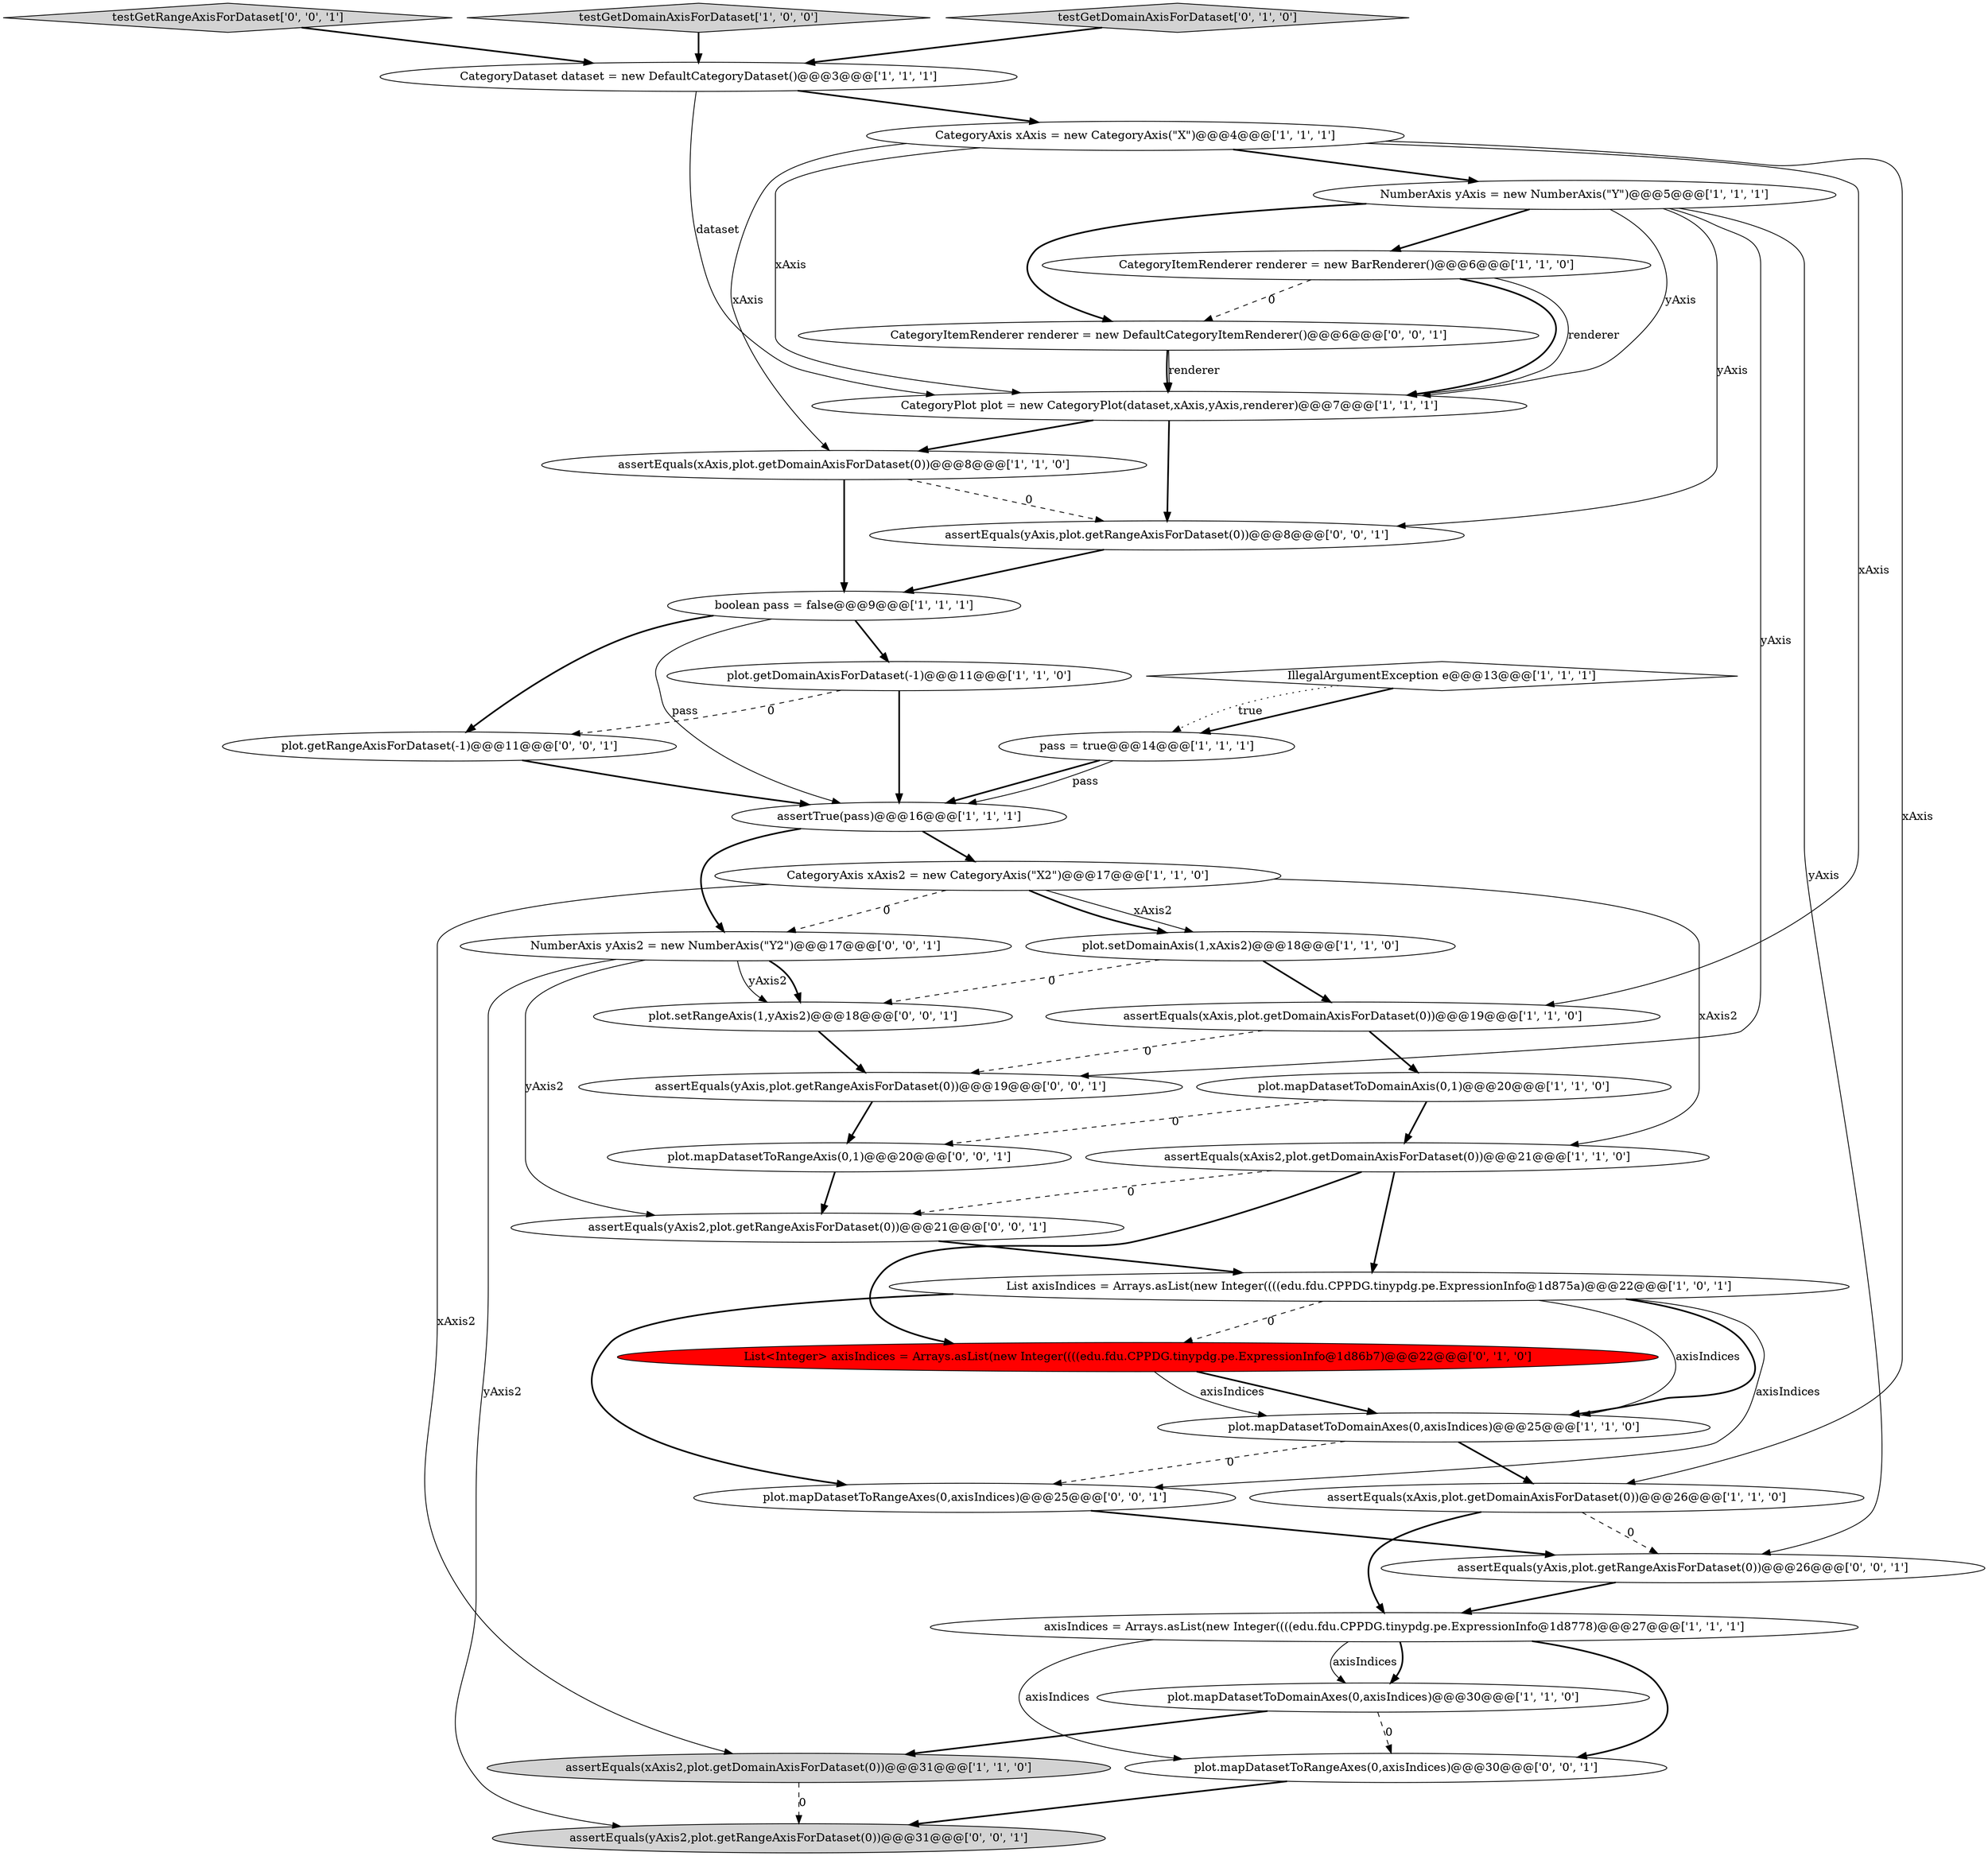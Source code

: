digraph {
30 [style = filled, label = "testGetRangeAxisForDataset['0', '0', '1']", fillcolor = lightgray, shape = diamond image = "AAA0AAABBB3BBB"];
3 [style = filled, label = "CategoryItemRenderer renderer = new BarRenderer()@@@6@@@['1', '1', '0']", fillcolor = white, shape = ellipse image = "AAA0AAABBB1BBB"];
9 [style = filled, label = "testGetDomainAxisForDataset['1', '0', '0']", fillcolor = lightgray, shape = diamond image = "AAA0AAABBB1BBB"];
31 [style = filled, label = "assertEquals(yAxis,plot.getRangeAxisForDataset(0))@@@8@@@['0', '0', '1']", fillcolor = white, shape = ellipse image = "AAA0AAABBB3BBB"];
21 [style = filled, label = "CategoryAxis xAxis = new CategoryAxis(\"X\")@@@4@@@['1', '1', '1']", fillcolor = white, shape = ellipse image = "AAA0AAABBB1BBB"];
33 [style = filled, label = "assertEquals(yAxis,plot.getRangeAxisForDataset(0))@@@19@@@['0', '0', '1']", fillcolor = white, shape = ellipse image = "AAA0AAABBB3BBB"];
32 [style = filled, label = "NumberAxis yAxis2 = new NumberAxis(\"Y2\")@@@17@@@['0', '0', '1']", fillcolor = white, shape = ellipse image = "AAA0AAABBB3BBB"];
0 [style = filled, label = "pass = true@@@14@@@['1', '1', '1']", fillcolor = white, shape = ellipse image = "AAA0AAABBB1BBB"];
34 [style = filled, label = "plot.mapDatasetToRangeAxis(0,1)@@@20@@@['0', '0', '1']", fillcolor = white, shape = ellipse image = "AAA0AAABBB3BBB"];
18 [style = filled, label = "CategoryAxis xAxis2 = new CategoryAxis(\"X2\")@@@17@@@['1', '1', '0']", fillcolor = white, shape = ellipse image = "AAA0AAABBB1BBB"];
22 [style = filled, label = "CategoryDataset dataset = new DefaultCategoryDataset()@@@3@@@['1', '1', '1']", fillcolor = white, shape = ellipse image = "AAA0AAABBB1BBB"];
19 [style = filled, label = "plot.mapDatasetToDomainAxis(0,1)@@@20@@@['1', '1', '0']", fillcolor = white, shape = ellipse image = "AAA0AAABBB1BBB"];
16 [style = filled, label = "assertEquals(xAxis2,plot.getDomainAxisForDataset(0))@@@31@@@['1', '1', '0']", fillcolor = lightgray, shape = ellipse image = "AAA0AAABBB1BBB"];
1 [style = filled, label = "assertEquals(xAxis,plot.getDomainAxisForDataset(0))@@@19@@@['1', '1', '0']", fillcolor = white, shape = ellipse image = "AAA0AAABBB1BBB"];
12 [style = filled, label = "assertTrue(pass)@@@16@@@['1', '1', '1']", fillcolor = white, shape = ellipse image = "AAA0AAABBB1BBB"];
27 [style = filled, label = "assertEquals(yAxis2,plot.getRangeAxisForDataset(0))@@@31@@@['0', '0', '1']", fillcolor = lightgray, shape = ellipse image = "AAA0AAABBB3BBB"];
24 [style = filled, label = "testGetDomainAxisForDataset['0', '1', '0']", fillcolor = lightgray, shape = diamond image = "AAA0AAABBB2BBB"];
25 [style = filled, label = "plot.getRangeAxisForDataset(-1)@@@11@@@['0', '0', '1']", fillcolor = white, shape = ellipse image = "AAA0AAABBB3BBB"];
15 [style = filled, label = "plot.setDomainAxis(1,xAxis2)@@@18@@@['1', '1', '0']", fillcolor = white, shape = ellipse image = "AAA0AAABBB1BBB"];
6 [style = filled, label = "NumberAxis yAxis = new NumberAxis(\"Y\")@@@5@@@['1', '1', '1']", fillcolor = white, shape = ellipse image = "AAA0AAABBB1BBB"];
8 [style = filled, label = "axisIndices = Arrays.asList(new Integer((((edu.fdu.CPPDG.tinypdg.pe.ExpressionInfo@1d8778)@@@27@@@['1', '1', '1']", fillcolor = white, shape = ellipse image = "AAA0AAABBB1BBB"];
23 [style = filled, label = "List<Integer> axisIndices = Arrays.asList(new Integer((((edu.fdu.CPPDG.tinypdg.pe.ExpressionInfo@1d86b7)@@@22@@@['0', '1', '0']", fillcolor = red, shape = ellipse image = "AAA1AAABBB2BBB"];
35 [style = filled, label = "assertEquals(yAxis2,plot.getRangeAxisForDataset(0))@@@21@@@['0', '0', '1']", fillcolor = white, shape = ellipse image = "AAA0AAABBB3BBB"];
36 [style = filled, label = "plot.setRangeAxis(1,yAxis2)@@@18@@@['0', '0', '1']", fillcolor = white, shape = ellipse image = "AAA0AAABBB3BBB"];
29 [style = filled, label = "plot.mapDatasetToRangeAxes(0,axisIndices)@@@25@@@['0', '0', '1']", fillcolor = white, shape = ellipse image = "AAA0AAABBB3BBB"];
13 [style = filled, label = "IllegalArgumentException e@@@13@@@['1', '1', '1']", fillcolor = white, shape = diamond image = "AAA0AAABBB1BBB"];
2 [style = filled, label = "assertEquals(xAxis,plot.getDomainAxisForDataset(0))@@@26@@@['1', '1', '0']", fillcolor = white, shape = ellipse image = "AAA0AAABBB1BBB"];
37 [style = filled, label = "plot.mapDatasetToRangeAxes(0,axisIndices)@@@30@@@['0', '0', '1']", fillcolor = white, shape = ellipse image = "AAA0AAABBB3BBB"];
10 [style = filled, label = "plot.mapDatasetToDomainAxes(0,axisIndices)@@@30@@@['1', '1', '0']", fillcolor = white, shape = ellipse image = "AAA0AAABBB1BBB"];
17 [style = filled, label = "boolean pass = false@@@9@@@['1', '1', '1']", fillcolor = white, shape = ellipse image = "AAA0AAABBB1BBB"];
14 [style = filled, label = "CategoryPlot plot = new CategoryPlot(dataset,xAxis,yAxis,renderer)@@@7@@@['1', '1', '1']", fillcolor = white, shape = ellipse image = "AAA0AAABBB1BBB"];
7 [style = filled, label = "assertEquals(xAxis,plot.getDomainAxisForDataset(0))@@@8@@@['1', '1', '0']", fillcolor = white, shape = ellipse image = "AAA0AAABBB1BBB"];
11 [style = filled, label = "plot.getDomainAxisForDataset(-1)@@@11@@@['1', '1', '0']", fillcolor = white, shape = ellipse image = "AAA0AAABBB1BBB"];
28 [style = filled, label = "assertEquals(yAxis,plot.getRangeAxisForDataset(0))@@@26@@@['0', '0', '1']", fillcolor = white, shape = ellipse image = "AAA0AAABBB3BBB"];
5 [style = filled, label = "plot.mapDatasetToDomainAxes(0,axisIndices)@@@25@@@['1', '1', '0']", fillcolor = white, shape = ellipse image = "AAA0AAABBB1BBB"];
4 [style = filled, label = "assertEquals(xAxis2,plot.getDomainAxisForDataset(0))@@@21@@@['1', '1', '0']", fillcolor = white, shape = ellipse image = "AAA0AAABBB1BBB"];
20 [style = filled, label = "List axisIndices = Arrays.asList(new Integer((((edu.fdu.CPPDG.tinypdg.pe.ExpressionInfo@1d875a)@@@22@@@['1', '0', '1']", fillcolor = white, shape = ellipse image = "AAA0AAABBB1BBB"];
26 [style = filled, label = "CategoryItemRenderer renderer = new DefaultCategoryItemRenderer()@@@6@@@['0', '0', '1']", fillcolor = white, shape = ellipse image = "AAA0AAABBB3BBB"];
9->22 [style = bold, label=""];
18->16 [style = solid, label="xAxis2"];
1->33 [style = dashed, label="0"];
6->3 [style = bold, label=""];
8->10 [style = bold, label=""];
17->25 [style = bold, label=""];
21->1 [style = solid, label="xAxis"];
30->22 [style = bold, label=""];
6->26 [style = bold, label=""];
7->17 [style = bold, label=""];
20->5 [style = solid, label="axisIndices"];
23->5 [style = bold, label=""];
32->35 [style = solid, label="yAxis2"];
6->33 [style = solid, label="yAxis"];
37->27 [style = bold, label=""];
21->6 [style = bold, label=""];
20->29 [style = bold, label=""];
32->36 [style = solid, label="yAxis2"];
35->20 [style = bold, label=""];
6->14 [style = solid, label="yAxis"];
3->26 [style = dashed, label="0"];
32->27 [style = solid, label="yAxis2"];
16->27 [style = dashed, label="0"];
0->12 [style = bold, label=""];
18->15 [style = solid, label="xAxis2"];
3->14 [style = bold, label=""];
18->15 [style = bold, label=""];
0->12 [style = solid, label="pass"];
26->14 [style = bold, label=""];
22->21 [style = bold, label=""];
12->32 [style = bold, label=""];
7->31 [style = dashed, label="0"];
11->12 [style = bold, label=""];
5->29 [style = dashed, label="0"];
15->36 [style = dashed, label="0"];
24->22 [style = bold, label=""];
36->33 [style = bold, label=""];
21->7 [style = solid, label="xAxis"];
17->11 [style = bold, label=""];
8->10 [style = solid, label="axisIndices"];
23->5 [style = solid, label="axisIndices"];
6->28 [style = solid, label="yAxis"];
20->5 [style = bold, label=""];
14->7 [style = bold, label=""];
29->28 [style = bold, label=""];
21->2 [style = solid, label="xAxis"];
19->34 [style = dashed, label="0"];
5->2 [style = bold, label=""];
20->29 [style = solid, label="axisIndices"];
10->16 [style = bold, label=""];
8->37 [style = solid, label="axisIndices"];
25->12 [style = bold, label=""];
3->14 [style = solid, label="renderer"];
13->0 [style = dotted, label="true"];
17->12 [style = solid, label="pass"];
28->8 [style = bold, label=""];
14->31 [style = bold, label=""];
12->18 [style = bold, label=""];
4->20 [style = bold, label=""];
18->4 [style = solid, label="xAxis2"];
20->23 [style = dashed, label="0"];
6->31 [style = solid, label="yAxis"];
11->25 [style = dashed, label="0"];
32->36 [style = bold, label=""];
2->28 [style = dashed, label="0"];
10->37 [style = dashed, label="0"];
8->37 [style = bold, label=""];
19->4 [style = bold, label=""];
34->35 [style = bold, label=""];
22->14 [style = solid, label="dataset"];
31->17 [style = bold, label=""];
1->19 [style = bold, label=""];
26->14 [style = solid, label="renderer"];
33->34 [style = bold, label=""];
4->23 [style = bold, label=""];
4->35 [style = dashed, label="0"];
2->8 [style = bold, label=""];
13->0 [style = bold, label=""];
18->32 [style = dashed, label="0"];
15->1 [style = bold, label=""];
21->14 [style = solid, label="xAxis"];
}
